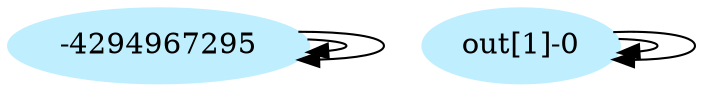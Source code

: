 /* Data Flow Graph */
digraph dfg{
size="6.6";
node[color=lightblue1, style=filled];
"-4294967295"->"-4294967295"
"-4294967295"->"-4294967295"
"out[1]-0"->"out[1]-0"
"out[1]-0"->"out[1]-0"
}
